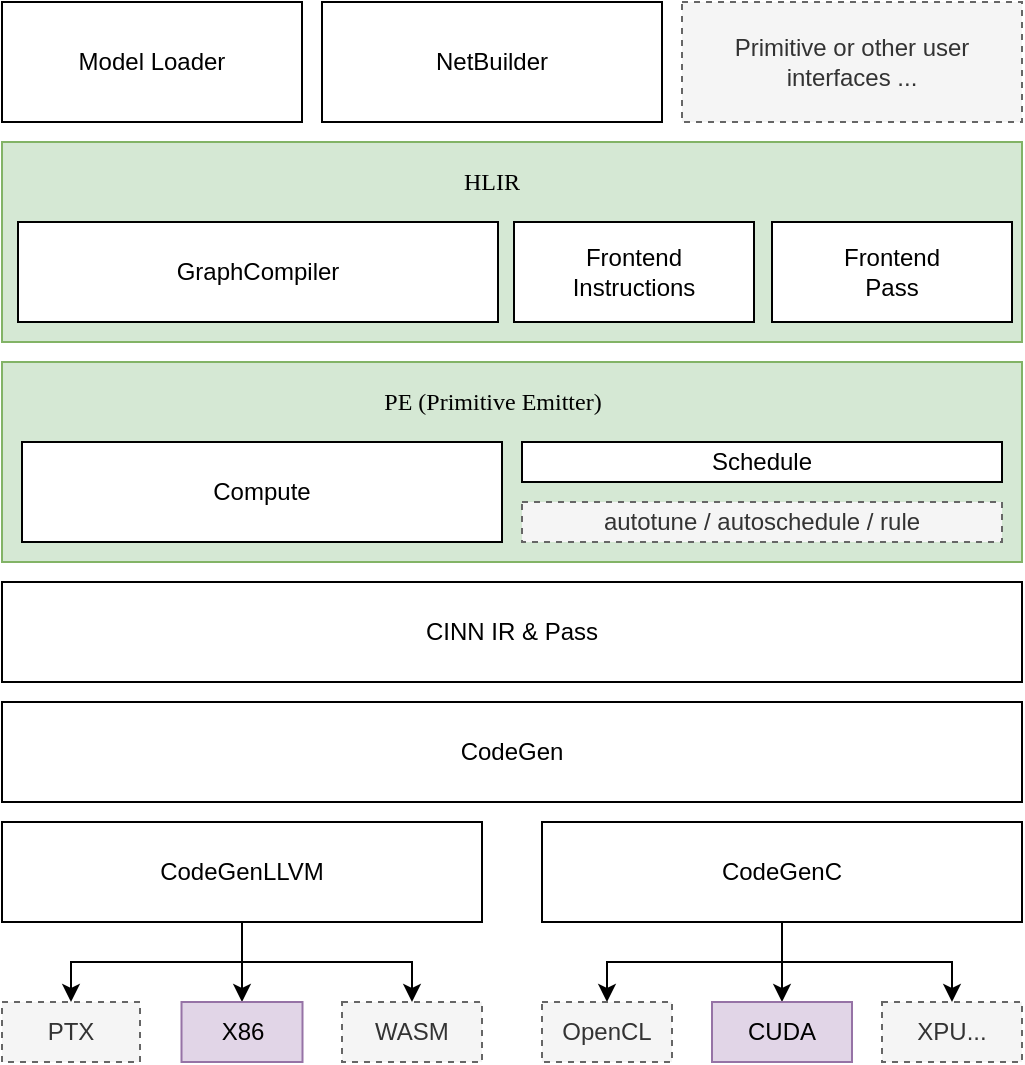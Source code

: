 <mxfile version="14.9.6" type="github">
  <diagram id="mBUY3uvCMSZO2YwBXIm0" name="Page-1">
    <mxGraphModel dx="2062" dy="1122" grid="1" gridSize="10" guides="1" tooltips="1" connect="1" arrows="1" fold="1" page="1" pageScale="1" pageWidth="1169" pageHeight="1654" math="0" shadow="0">
      <root>
        <mxCell id="0" />
        <mxCell id="1" parent="0" />
        <mxCell id="EKfILo4XmzscnF-BNkZ8-1" value="" style="rounded=0;whiteSpace=wrap;html=1;fillColor=#d5e8d4;strokeColor=#82b366;" vertex="1" parent="1">
          <mxGeometry x="80" y="260" width="510" height="100" as="geometry" />
        </mxCell>
        <mxCell id="EKfILo4XmzscnF-BNkZ8-2" value="Model Loader" style="rounded=0;whiteSpace=wrap;html=1;" vertex="1" parent="1">
          <mxGeometry x="80" y="80" width="150" height="60" as="geometry" />
        </mxCell>
        <mxCell id="EKfILo4XmzscnF-BNkZ8-3" value="NetBuilder" style="rounded=0;whiteSpace=wrap;html=1;" vertex="1" parent="1">
          <mxGeometry x="240" y="80" width="170" height="60" as="geometry" />
        </mxCell>
        <mxCell id="EKfILo4XmzscnF-BNkZ8-4" value="Primitive or other user interfaces ..." style="rounded=0;whiteSpace=wrap;html=1;dashed=1;fillColor=#f5f5f5;strokeColor=#666666;fontColor=#333333;" vertex="1" parent="1">
          <mxGeometry x="420" y="80" width="170" height="60" as="geometry" />
        </mxCell>
        <mxCell id="EKfILo4XmzscnF-BNkZ8-5" value="Compute" style="rounded=0;whiteSpace=wrap;html=1;" vertex="1" parent="1">
          <mxGeometry x="90" y="300" width="240" height="50" as="geometry" />
        </mxCell>
        <mxCell id="EKfILo4XmzscnF-BNkZ8-6" value="Schedule" style="rounded=0;whiteSpace=wrap;html=1;" vertex="1" parent="1">
          <mxGeometry x="340" y="300" width="240" height="20" as="geometry" />
        </mxCell>
        <mxCell id="EKfILo4XmzscnF-BNkZ8-7" value="CINN IR &amp;amp; Pass" style="rounded=0;whiteSpace=wrap;html=1;" vertex="1" parent="1">
          <mxGeometry x="80" y="370" width="510" height="50" as="geometry" />
        </mxCell>
        <mxCell id="EKfILo4XmzscnF-BNkZ8-8" value="CodeGen" style="rounded=0;whiteSpace=wrap;html=1;" vertex="1" parent="1">
          <mxGeometry x="80" y="430" width="510" height="50" as="geometry" />
        </mxCell>
        <mxCell id="EKfILo4XmzscnF-BNkZ8-9" style="edgeStyle=orthogonalEdgeStyle;rounded=0;orthogonalLoop=1;jettySize=auto;html=1;exitX=0.5;exitY=1;exitDx=0;exitDy=0;entryX=0.5;entryY=0;entryDx=0;entryDy=0;" edge="1" parent="1" source="EKfILo4XmzscnF-BNkZ8-12" target="EKfILo4XmzscnF-BNkZ8-18">
          <mxGeometry relative="1" as="geometry" />
        </mxCell>
        <mxCell id="EKfILo4XmzscnF-BNkZ8-10" style="edgeStyle=orthogonalEdgeStyle;rounded=0;orthogonalLoop=1;jettySize=auto;html=1;exitX=0.5;exitY=1;exitDx=0;exitDy=0;" edge="1" parent="1" source="EKfILo4XmzscnF-BNkZ8-12" target="EKfILo4XmzscnF-BNkZ8-19">
          <mxGeometry relative="1" as="geometry" />
        </mxCell>
        <mxCell id="EKfILo4XmzscnF-BNkZ8-11" style="edgeStyle=orthogonalEdgeStyle;rounded=0;orthogonalLoop=1;jettySize=auto;html=1;exitX=0.5;exitY=1;exitDx=0;exitDy=0;entryX=0.5;entryY=0;entryDx=0;entryDy=0;" edge="1" parent="1" source="EKfILo4XmzscnF-BNkZ8-12" target="EKfILo4XmzscnF-BNkZ8-20">
          <mxGeometry relative="1" as="geometry" />
        </mxCell>
        <mxCell id="EKfILo4XmzscnF-BNkZ8-12" value="CodeGenLLVM" style="rounded=0;whiteSpace=wrap;html=1;" vertex="1" parent="1">
          <mxGeometry x="80" y="490" width="240" height="50" as="geometry" />
        </mxCell>
        <mxCell id="EKfILo4XmzscnF-BNkZ8-13" style="edgeStyle=orthogonalEdgeStyle;rounded=0;orthogonalLoop=1;jettySize=auto;html=1;exitX=0.5;exitY=1;exitDx=0;exitDy=0;entryX=0.5;entryY=0;entryDx=0;entryDy=0;" edge="1" parent="1" source="EKfILo4XmzscnF-BNkZ8-16" target="EKfILo4XmzscnF-BNkZ8-17">
          <mxGeometry relative="1" as="geometry" />
        </mxCell>
        <mxCell id="EKfILo4XmzscnF-BNkZ8-14" style="edgeStyle=orthogonalEdgeStyle;rounded=0;orthogonalLoop=1;jettySize=auto;html=1;exitX=0.5;exitY=1;exitDx=0;exitDy=0;entryX=0.5;entryY=0;entryDx=0;entryDy=0;" edge="1" parent="1" source="EKfILo4XmzscnF-BNkZ8-16" target="EKfILo4XmzscnF-BNkZ8-21">
          <mxGeometry relative="1" as="geometry" />
        </mxCell>
        <mxCell id="EKfILo4XmzscnF-BNkZ8-15" style="edgeStyle=orthogonalEdgeStyle;rounded=0;orthogonalLoop=1;jettySize=auto;html=1;exitX=0.5;exitY=1;exitDx=0;exitDy=0;entryX=0.5;entryY=0;entryDx=0;entryDy=0;" edge="1" parent="1" source="EKfILo4XmzscnF-BNkZ8-16" target="EKfILo4XmzscnF-BNkZ8-22">
          <mxGeometry relative="1" as="geometry" />
        </mxCell>
        <mxCell id="EKfILo4XmzscnF-BNkZ8-16" value="CodeGenC" style="rounded=0;whiteSpace=wrap;html=1;" vertex="1" parent="1">
          <mxGeometry x="350" y="490" width="240" height="50" as="geometry" />
        </mxCell>
        <mxCell id="EKfILo4XmzscnF-BNkZ8-17" value="CUDA" style="rounded=0;whiteSpace=wrap;html=1;fillColor=#e1d5e7;strokeColor=#9673a6;" vertex="1" parent="1">
          <mxGeometry x="435" y="580" width="70" height="30" as="geometry" />
        </mxCell>
        <mxCell id="EKfILo4XmzscnF-BNkZ8-18" value="X86" style="rounded=0;whiteSpace=wrap;html=1;fillColor=#e1d5e7;strokeColor=#9673a6;" vertex="1" parent="1">
          <mxGeometry x="169.75" y="580" width="60.5" height="30" as="geometry" />
        </mxCell>
        <mxCell id="EKfILo4XmzscnF-BNkZ8-19" value="PTX" style="rounded=0;whiteSpace=wrap;html=1;dashed=1;fillColor=#f5f5f5;strokeColor=#666666;fontColor=#333333;" vertex="1" parent="1">
          <mxGeometry x="80" y="580" width="69" height="30" as="geometry" />
        </mxCell>
        <mxCell id="EKfILo4XmzscnF-BNkZ8-20" value="WASM" style="rounded=0;whiteSpace=wrap;html=1;dashed=1;fillColor=#f5f5f5;strokeColor=#666666;fontColor=#333333;" vertex="1" parent="1">
          <mxGeometry x="250" y="580" width="70" height="30" as="geometry" />
        </mxCell>
        <mxCell id="EKfILo4XmzscnF-BNkZ8-21" value="OpenCL" style="rounded=0;whiteSpace=wrap;html=1;dashed=1;fillColor=#f5f5f5;strokeColor=#666666;fontColor=#333333;" vertex="1" parent="1">
          <mxGeometry x="350" y="580" width="65" height="30" as="geometry" />
        </mxCell>
        <mxCell id="EKfILo4XmzscnF-BNkZ8-22" value="XPU..." style="rounded=0;whiteSpace=wrap;html=1;dashed=1;fillColor=#f5f5f5;strokeColor=#666666;fontColor=#333333;" vertex="1" parent="1">
          <mxGeometry x="520" y="580" width="70" height="30" as="geometry" />
        </mxCell>
        <mxCell id="EKfILo4XmzscnF-BNkZ8-23" value="autotune / autoschedule / rule" style="rounded=0;whiteSpace=wrap;html=1;dashed=1;fillColor=#f5f5f5;strokeColor=#666666;fontColor=#333333;" vertex="1" parent="1">
          <mxGeometry x="340" y="330" width="240" height="20" as="geometry" />
        </mxCell>
        <mxCell id="EKfILo4XmzscnF-BNkZ8-24" value="" style="rounded=0;whiteSpace=wrap;html=1;fillColor=#d5e8d4;strokeColor=#82b366;" vertex="1" parent="1">
          <mxGeometry x="80" y="150" width="510" height="100" as="geometry" />
        </mxCell>
        <mxCell id="EKfILo4XmzscnF-BNkZ8-25" value="GraphCompiler" style="rounded=0;whiteSpace=wrap;html=1;" vertex="1" parent="1">
          <mxGeometry x="88" y="190" width="240" height="50" as="geometry" />
        </mxCell>
        <mxCell id="EKfILo4XmzscnF-BNkZ8-26" value="Frontend &lt;br&gt;Instructions" style="rounded=0;whiteSpace=wrap;html=1;" vertex="1" parent="1">
          <mxGeometry x="336" y="190" width="120" height="50" as="geometry" />
        </mxCell>
        <mxCell id="EKfILo4XmzscnF-BNkZ8-27" value="Frontend &lt;br&gt;Pass" style="rounded=0;whiteSpace=wrap;html=1;" vertex="1" parent="1">
          <mxGeometry x="465" y="190" width="120" height="50" as="geometry" />
        </mxCell>
        <mxCell id="EKfILo4XmzscnF-BNkZ8-28" value="&lt;font face=&quot;Tahoma&quot;&gt;HLIR&lt;/font&gt;" style="text;html=1;strokeColor=none;fillColor=none;align=center;verticalAlign=middle;whiteSpace=wrap;rounded=0;" vertex="1" parent="1">
          <mxGeometry x="305" y="160" width="40" height="20" as="geometry" />
        </mxCell>
        <mxCell id="EKfILo4XmzscnF-BNkZ8-29" value="&lt;font face=&quot;Tahoma&quot;&gt;PE (Primitive Emitter)&lt;/font&gt;" style="text;html=1;strokeColor=none;fillColor=none;align=center;verticalAlign=middle;whiteSpace=wrap;rounded=0;" vertex="1" parent="1">
          <mxGeometry x="242.5" y="270" width="165" height="20" as="geometry" />
        </mxCell>
      </root>
    </mxGraphModel>
  </diagram>
</mxfile>

